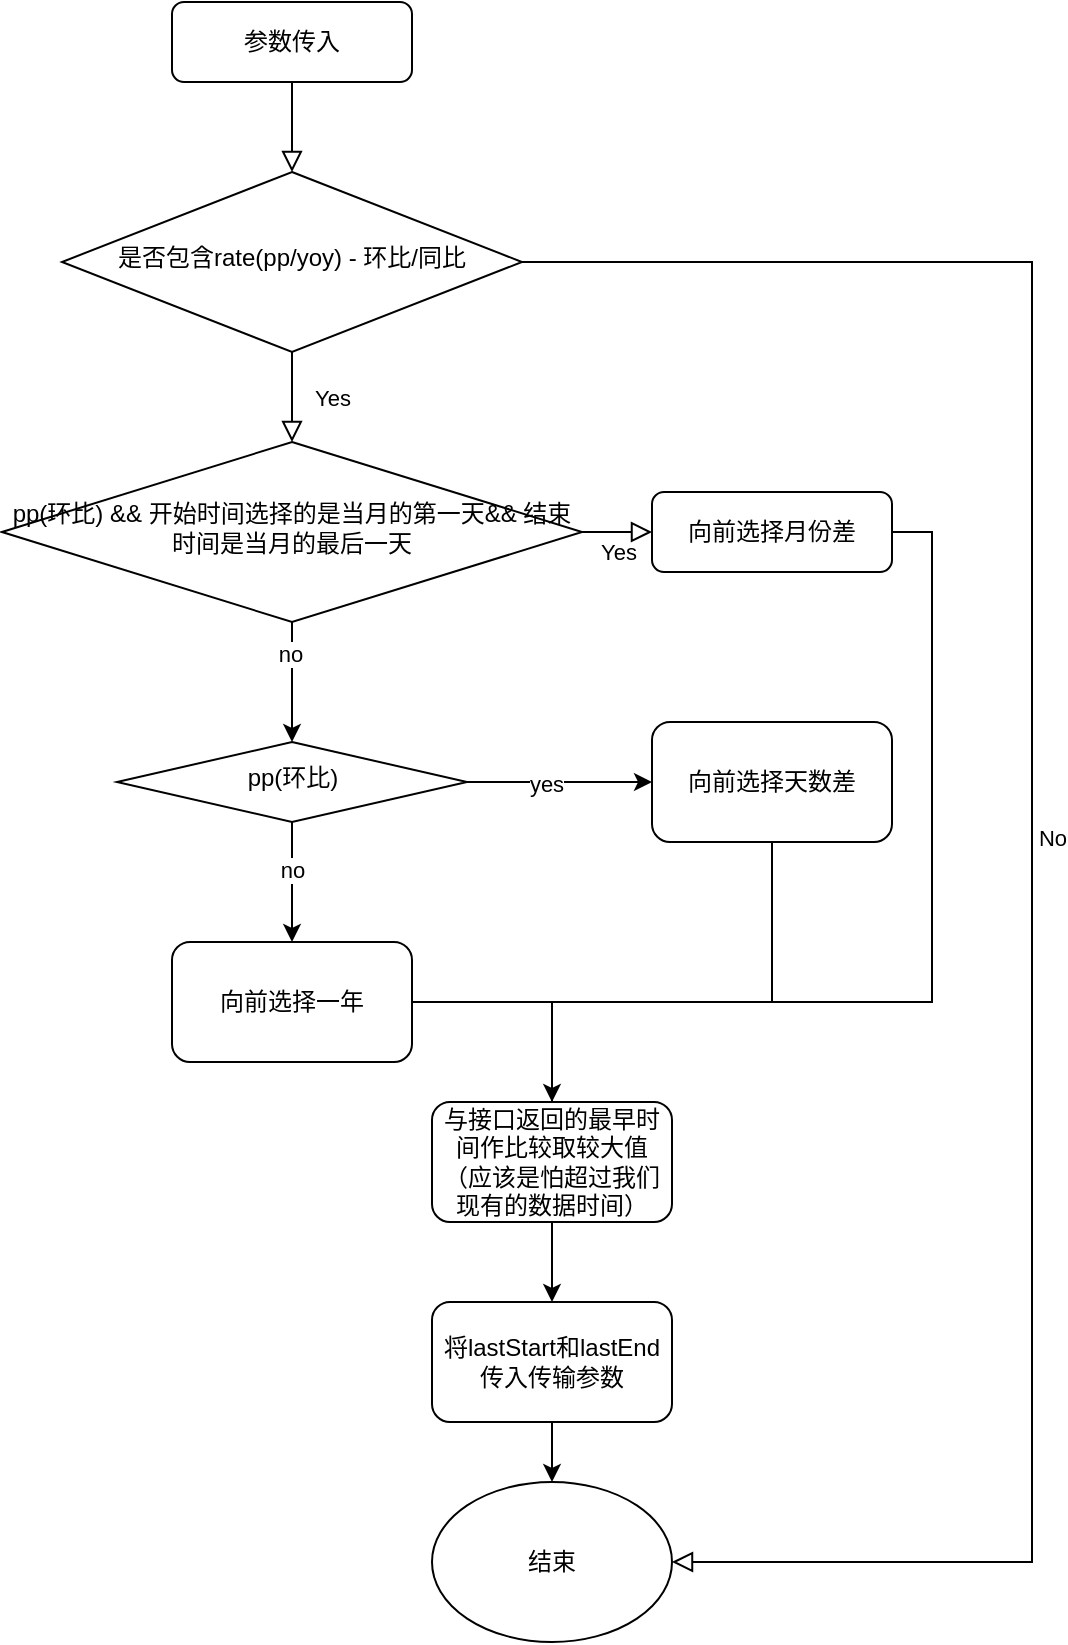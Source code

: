 <mxfile version="15.5.9" type="github">
  <diagram id="C5RBs43oDa-KdzZeNtuy" name="Page-1">
    <mxGraphModel dx="946" dy="646" grid="1" gridSize="10" guides="1" tooltips="1" connect="1" arrows="1" fold="1" page="1" pageScale="1" pageWidth="827" pageHeight="1169" math="0" shadow="0">
      <root>
        <mxCell id="WIyWlLk6GJQsqaUBKTNV-0" />
        <mxCell id="WIyWlLk6GJQsqaUBKTNV-1" parent="WIyWlLk6GJQsqaUBKTNV-0" />
        <mxCell id="WIyWlLk6GJQsqaUBKTNV-2" value="" style="rounded=0;html=1;jettySize=auto;orthogonalLoop=1;fontSize=11;endArrow=block;endFill=0;endSize=8;strokeWidth=1;shadow=0;labelBackgroundColor=none;edgeStyle=orthogonalEdgeStyle;" parent="WIyWlLk6GJQsqaUBKTNV-1" source="WIyWlLk6GJQsqaUBKTNV-3" target="WIyWlLk6GJQsqaUBKTNV-6" edge="1">
          <mxGeometry relative="1" as="geometry" />
        </mxCell>
        <mxCell id="WIyWlLk6GJQsqaUBKTNV-3" value="参数传入" style="rounded=1;whiteSpace=wrap;html=1;fontSize=12;glass=0;strokeWidth=1;shadow=0;" parent="WIyWlLk6GJQsqaUBKTNV-1" vertex="1">
          <mxGeometry x="160" y="80" width="120" height="40" as="geometry" />
        </mxCell>
        <mxCell id="WIyWlLk6GJQsqaUBKTNV-4" value="Yes" style="rounded=0;html=1;jettySize=auto;orthogonalLoop=1;fontSize=11;endArrow=block;endFill=0;endSize=8;strokeWidth=1;shadow=0;labelBackgroundColor=none;edgeStyle=orthogonalEdgeStyle;" parent="WIyWlLk6GJQsqaUBKTNV-1" source="WIyWlLk6GJQsqaUBKTNV-6" target="WIyWlLk6GJQsqaUBKTNV-10" edge="1">
          <mxGeometry y="20" relative="1" as="geometry">
            <mxPoint as="offset" />
          </mxGeometry>
        </mxCell>
        <mxCell id="WIyWlLk6GJQsqaUBKTNV-5" value="No" style="edgeStyle=orthogonalEdgeStyle;rounded=0;html=1;jettySize=auto;orthogonalLoop=1;fontSize=11;endArrow=block;endFill=0;endSize=8;strokeWidth=1;shadow=0;labelBackgroundColor=none;entryX=1;entryY=0.5;entryDx=0;entryDy=0;" parent="WIyWlLk6GJQsqaUBKTNV-1" source="WIyWlLk6GJQsqaUBKTNV-6" target="B4MfI3ufozFv6xS9fbtX-28" edge="1">
          <mxGeometry y="10" relative="1" as="geometry">
            <mxPoint as="offset" />
            <mxPoint x="710" y="540" as="targetPoint" />
            <Array as="points">
              <mxPoint x="590" y="210" />
              <mxPoint x="590" y="860" />
            </Array>
          </mxGeometry>
        </mxCell>
        <mxCell id="WIyWlLk6GJQsqaUBKTNV-6" value="是否包含rate(pp/yoy) - 环比/同比" style="rhombus;whiteSpace=wrap;html=1;shadow=0;fontFamily=Helvetica;fontSize=12;align=center;strokeWidth=1;spacing=6;spacingTop=-4;" parent="WIyWlLk6GJQsqaUBKTNV-1" vertex="1">
          <mxGeometry x="105" y="165" width="230" height="90" as="geometry" />
        </mxCell>
        <mxCell id="WIyWlLk6GJQsqaUBKTNV-9" value="Yes" style="edgeStyle=orthogonalEdgeStyle;rounded=0;html=1;jettySize=auto;orthogonalLoop=1;fontSize=11;endArrow=block;endFill=0;endSize=8;strokeWidth=1;shadow=0;labelBackgroundColor=none;" parent="WIyWlLk6GJQsqaUBKTNV-1" source="WIyWlLk6GJQsqaUBKTNV-10" target="WIyWlLk6GJQsqaUBKTNV-12" edge="1">
          <mxGeometry y="10" relative="1" as="geometry">
            <mxPoint as="offset" />
          </mxGeometry>
        </mxCell>
        <mxCell id="B4MfI3ufozFv6xS9fbtX-9" value="" style="edgeStyle=orthogonalEdgeStyle;rounded=0;orthogonalLoop=1;jettySize=auto;html=1;" edge="1" parent="WIyWlLk6GJQsqaUBKTNV-1" source="WIyWlLk6GJQsqaUBKTNV-10" target="B4MfI3ufozFv6xS9fbtX-8">
          <mxGeometry relative="1" as="geometry" />
        </mxCell>
        <mxCell id="B4MfI3ufozFv6xS9fbtX-10" value="no" style="edgeLabel;html=1;align=center;verticalAlign=middle;resizable=0;points=[];" vertex="1" connectable="0" parent="B4MfI3ufozFv6xS9fbtX-9">
          <mxGeometry x="-0.467" y="-1" relative="1" as="geometry">
            <mxPoint as="offset" />
          </mxGeometry>
        </mxCell>
        <mxCell id="WIyWlLk6GJQsqaUBKTNV-10" value="pp(环比) &amp;amp;&amp;amp; 开始时间选择的是当月的第一天&amp;amp;&amp;amp; 结束时间是当月的最后一天" style="rhombus;whiteSpace=wrap;html=1;shadow=0;fontFamily=Helvetica;fontSize=12;align=center;strokeWidth=1;spacing=6;spacingTop=-4;" parent="WIyWlLk6GJQsqaUBKTNV-1" vertex="1">
          <mxGeometry x="75" y="300" width="290" height="90" as="geometry" />
        </mxCell>
        <mxCell id="B4MfI3ufozFv6xS9fbtX-21" style="edgeStyle=orthogonalEdgeStyle;rounded=0;orthogonalLoop=1;jettySize=auto;html=1;exitX=1;exitY=0.5;exitDx=0;exitDy=0;" edge="1" parent="WIyWlLk6GJQsqaUBKTNV-1" source="WIyWlLk6GJQsqaUBKTNV-12">
          <mxGeometry relative="1" as="geometry">
            <mxPoint x="350" y="680" as="targetPoint" />
            <Array as="points">
              <mxPoint x="540" y="345" />
              <mxPoint x="540" y="580" />
              <mxPoint x="350" y="580" />
            </Array>
          </mxGeometry>
        </mxCell>
        <mxCell id="WIyWlLk6GJQsqaUBKTNV-12" value="向前选择月份差" style="rounded=1;whiteSpace=wrap;html=1;fontSize=12;glass=0;strokeWidth=1;shadow=0;" parent="WIyWlLk6GJQsqaUBKTNV-1" vertex="1">
          <mxGeometry x="400" y="325" width="120" height="40" as="geometry" />
        </mxCell>
        <mxCell id="B4MfI3ufozFv6xS9fbtX-16" value="" style="edgeStyle=orthogonalEdgeStyle;rounded=0;orthogonalLoop=1;jettySize=auto;html=1;" edge="1" parent="WIyWlLk6GJQsqaUBKTNV-1" source="B4MfI3ufozFv6xS9fbtX-8" target="B4MfI3ufozFv6xS9fbtX-15">
          <mxGeometry relative="1" as="geometry" />
        </mxCell>
        <mxCell id="B4MfI3ufozFv6xS9fbtX-19" value="yes" style="edgeLabel;html=1;align=center;verticalAlign=middle;resizable=0;points=[];" vertex="1" connectable="0" parent="B4MfI3ufozFv6xS9fbtX-16">
          <mxGeometry x="-0.16" y="-1" relative="1" as="geometry">
            <mxPoint as="offset" />
          </mxGeometry>
        </mxCell>
        <mxCell id="B4MfI3ufozFv6xS9fbtX-18" value="" style="edgeStyle=orthogonalEdgeStyle;rounded=0;orthogonalLoop=1;jettySize=auto;html=1;" edge="1" parent="WIyWlLk6GJQsqaUBKTNV-1" source="B4MfI3ufozFv6xS9fbtX-8" target="B4MfI3ufozFv6xS9fbtX-17">
          <mxGeometry relative="1" as="geometry" />
        </mxCell>
        <mxCell id="B4MfI3ufozFv6xS9fbtX-20" value="no" style="edgeLabel;html=1;align=center;verticalAlign=middle;resizable=0;points=[];" vertex="1" connectable="0" parent="B4MfI3ufozFv6xS9fbtX-18">
          <mxGeometry x="-0.21" y="-1" relative="1" as="geometry">
            <mxPoint x="1" as="offset" />
          </mxGeometry>
        </mxCell>
        <mxCell id="B4MfI3ufozFv6xS9fbtX-8" value="pp(环比)" style="rhombus;whiteSpace=wrap;html=1;shadow=0;fontFamily=Helvetica;fontSize=12;align=center;strokeWidth=1;spacing=6;spacingTop=-4;" vertex="1" parent="WIyWlLk6GJQsqaUBKTNV-1">
          <mxGeometry x="132.5" y="450" width="175" height="40" as="geometry" />
        </mxCell>
        <mxCell id="B4MfI3ufozFv6xS9fbtX-23" value="" style="edgeStyle=orthogonalEdgeStyle;rounded=0;orthogonalLoop=1;jettySize=auto;html=1;" edge="1" parent="WIyWlLk6GJQsqaUBKTNV-1" source="B4MfI3ufozFv6xS9fbtX-15" target="B4MfI3ufozFv6xS9fbtX-22">
          <mxGeometry relative="1" as="geometry">
            <Array as="points">
              <mxPoint x="460" y="580" />
              <mxPoint x="350" y="580" />
            </Array>
          </mxGeometry>
        </mxCell>
        <mxCell id="B4MfI3ufozFv6xS9fbtX-15" value="向前选择天数差" style="rounded=1;whiteSpace=wrap;html=1;" vertex="1" parent="WIyWlLk6GJQsqaUBKTNV-1">
          <mxGeometry x="400" y="440" width="120" height="60" as="geometry" />
        </mxCell>
        <mxCell id="B4MfI3ufozFv6xS9fbtX-17" value="向前选择一年" style="rounded=1;whiteSpace=wrap;html=1;" vertex="1" parent="WIyWlLk6GJQsqaUBKTNV-1">
          <mxGeometry x="160" y="550" width="120" height="60" as="geometry" />
        </mxCell>
        <mxCell id="B4MfI3ufozFv6xS9fbtX-27" value="" style="edgeStyle=orthogonalEdgeStyle;rounded=0;orthogonalLoop=1;jettySize=auto;html=1;" edge="1" parent="WIyWlLk6GJQsqaUBKTNV-1" source="B4MfI3ufozFv6xS9fbtX-22" target="B4MfI3ufozFv6xS9fbtX-26">
          <mxGeometry relative="1" as="geometry" />
        </mxCell>
        <mxCell id="B4MfI3ufozFv6xS9fbtX-29" value="" style="edgeStyle=orthogonalEdgeStyle;rounded=0;orthogonalLoop=1;jettySize=auto;html=1;" edge="1" parent="WIyWlLk6GJQsqaUBKTNV-1" source="B4MfI3ufozFv6xS9fbtX-26" target="B4MfI3ufozFv6xS9fbtX-28">
          <mxGeometry relative="1" as="geometry" />
        </mxCell>
        <mxCell id="B4MfI3ufozFv6xS9fbtX-26" value="将lastStart和lastEnd传入传输参数" style="rounded=1;whiteSpace=wrap;html=1;" vertex="1" parent="WIyWlLk6GJQsqaUBKTNV-1">
          <mxGeometry x="290" y="730" width="120" height="60" as="geometry" />
        </mxCell>
        <mxCell id="B4MfI3ufozFv6xS9fbtX-28" value="结束" style="ellipse;whiteSpace=wrap;html=1;" vertex="1" parent="WIyWlLk6GJQsqaUBKTNV-1">
          <mxGeometry x="290" y="820" width="120" height="80" as="geometry" />
        </mxCell>
        <mxCell id="B4MfI3ufozFv6xS9fbtX-22" value="与接口返回的最早时间作比较取较大值（应该是怕超过我们现有的数据时间）" style="rounded=1;whiteSpace=wrap;html=1;" vertex="1" parent="WIyWlLk6GJQsqaUBKTNV-1">
          <mxGeometry x="290" y="630" width="120" height="60" as="geometry" />
        </mxCell>
        <mxCell id="B4MfI3ufozFv6xS9fbtX-30" value="" style="edgeStyle=orthogonalEdgeStyle;rounded=0;orthogonalLoop=1;jettySize=auto;html=1;exitX=1;exitY=0.5;exitDx=0;exitDy=0;endArrow=none;" edge="1" parent="WIyWlLk6GJQsqaUBKTNV-1" source="B4MfI3ufozFv6xS9fbtX-17" target="B4MfI3ufozFv6xS9fbtX-22">
          <mxGeometry relative="1" as="geometry">
            <mxPoint x="350" y="680" as="targetPoint" />
            <mxPoint x="280" y="580" as="sourcePoint" />
          </mxGeometry>
        </mxCell>
      </root>
    </mxGraphModel>
  </diagram>
</mxfile>
